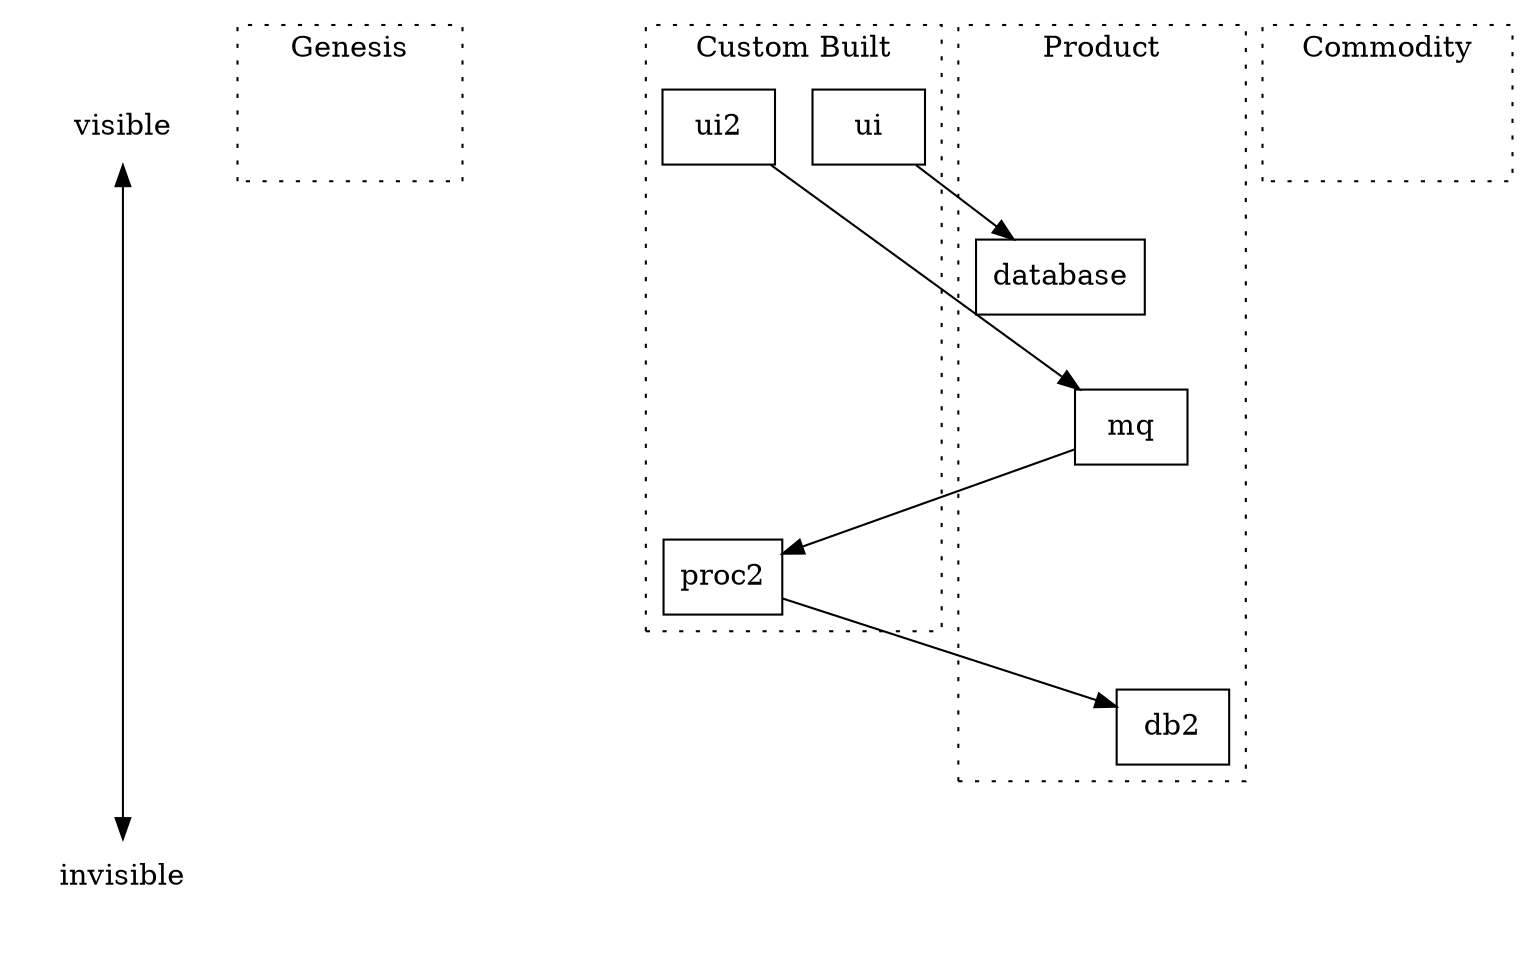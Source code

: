 digraph wardleyMap {
  rankdir=TB;
  splines=false;

  node[shape=none]
  visible
  invisible

  node[shape=box]
  something[style = invis]
  custom[style = invis]
  ui
  ui2
  database
  mq
  proc2
  db2
  aproduct[style = invis]
  acommodity[style = invis]
  

  subgraph cluster_axis {
    visible -> invisible[dir=both,minlen=5];
    graph[style=invis]
  }

  subgraph cluster_genesis {
    label="Genesis";
    graph[style=dotted];
    something
  }

  subgraph cluster_custom {
    label="Custom Built";
    graph[style=dotted];
    
    subgraph a {
      ui
    }

    subgraph b {
      ui2 -> proc2[style=invis,minlen=3]
    }
    
    
  }

  subgraph cluster_product {
    label="Product";
    graph[style=dotted];
    aproduct -> database[style=invis];
    aproduct -> mq[style=invis,minlen=2];
    aproduct -> db2[style=invis,minlen=4];
  }

  subgraph cluster_commodity {
    label="Commodity";
    graph[style=dotted];
    acommodity
  }

  ui -> database[constraint=false];
  ui2 -> mq[constraint=false];
  mq -> proc2[constraint=false];
  proc2 -> db2[constraint=false]; 
}
